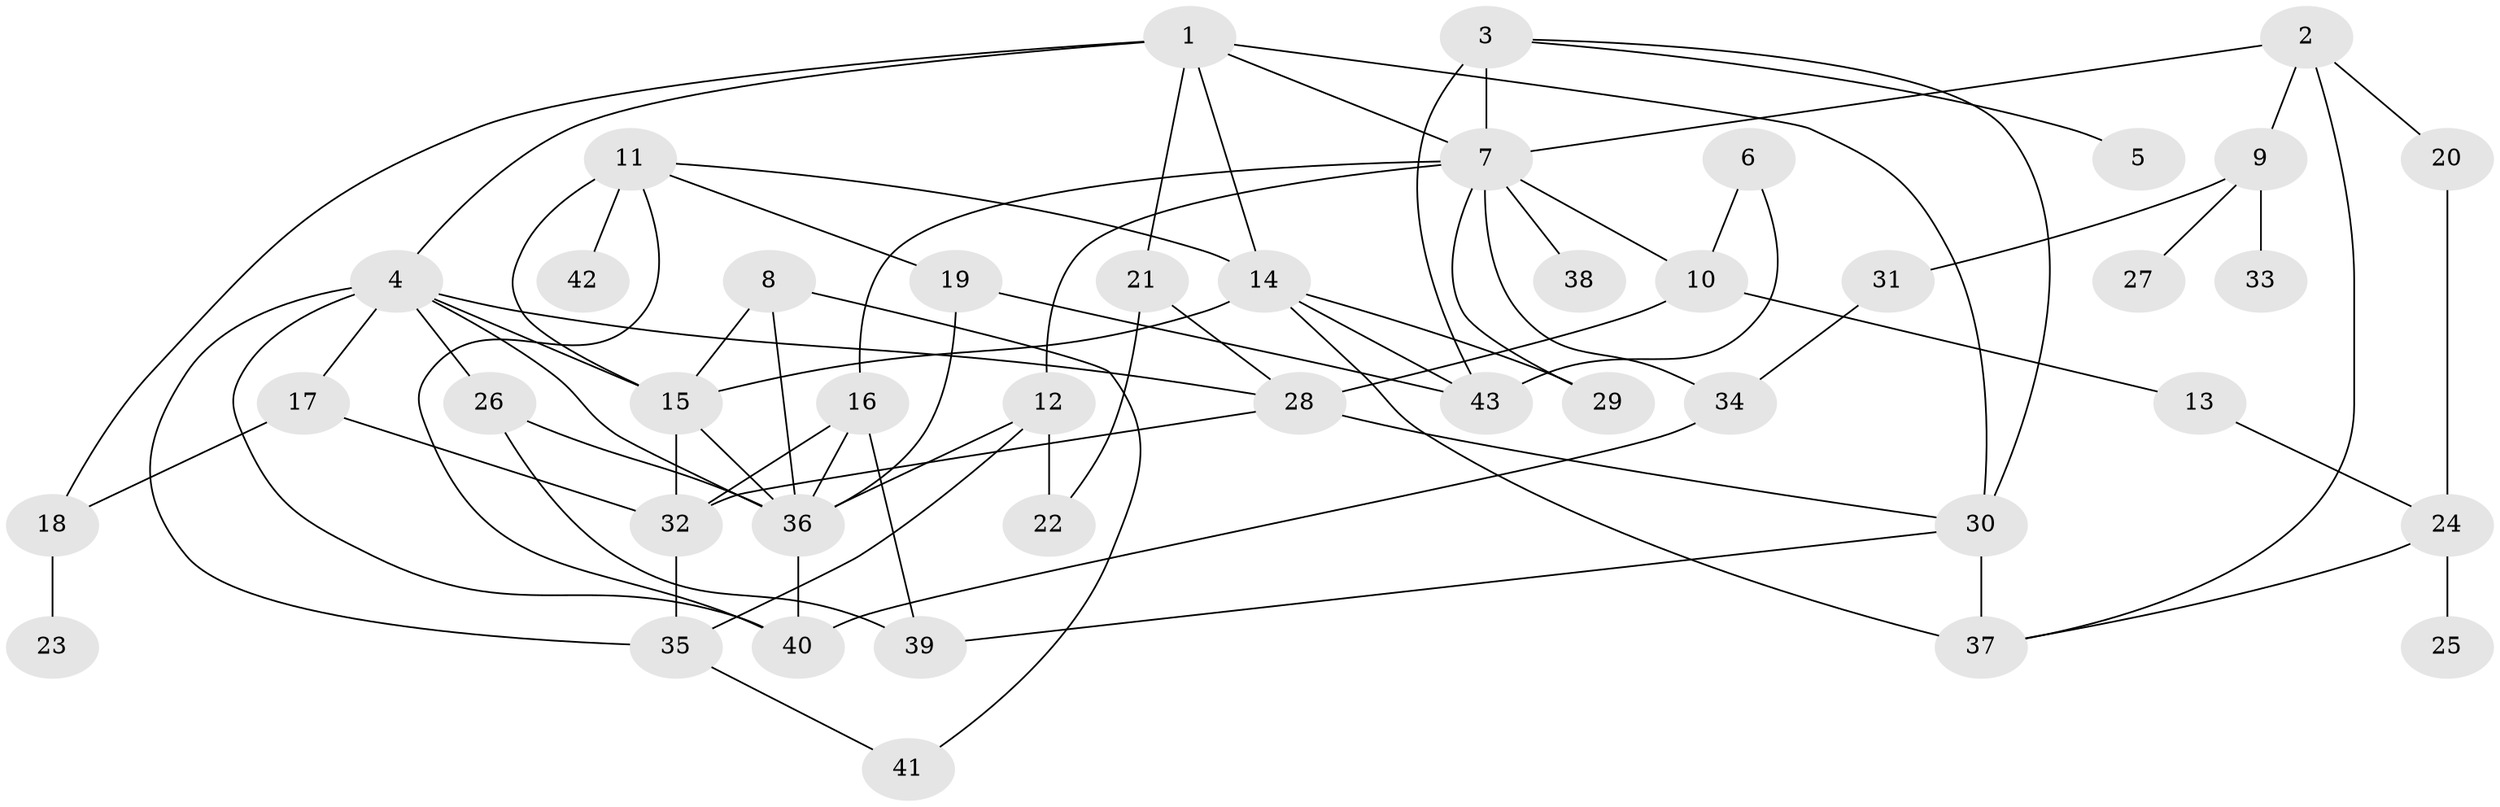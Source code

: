 // original degree distribution, {7: 0.02830188679245283, 9: 0.009433962264150943, 6: 0.03773584905660377, 4: 0.12264150943396226, 1: 0.25471698113207547, 3: 0.24528301886792453, 2: 0.25471698113207547, 5: 0.04716981132075472}
// Generated by graph-tools (version 1.1) at 2025/36/03/04/25 23:36:03]
// undirected, 43 vertices, 76 edges
graph export_dot {
  node [color=gray90,style=filled];
  1;
  2;
  3;
  4;
  5;
  6;
  7;
  8;
  9;
  10;
  11;
  12;
  13;
  14;
  15;
  16;
  17;
  18;
  19;
  20;
  21;
  22;
  23;
  24;
  25;
  26;
  27;
  28;
  29;
  30;
  31;
  32;
  33;
  34;
  35;
  36;
  37;
  38;
  39;
  40;
  41;
  42;
  43;
  1 -- 4 [weight=1.0];
  1 -- 7 [weight=1.0];
  1 -- 14 [weight=1.0];
  1 -- 18 [weight=1.0];
  1 -- 21 [weight=1.0];
  1 -- 30 [weight=1.0];
  2 -- 7 [weight=1.0];
  2 -- 9 [weight=1.0];
  2 -- 20 [weight=1.0];
  2 -- 37 [weight=1.0];
  3 -- 5 [weight=1.0];
  3 -- 7 [weight=2.0];
  3 -- 30 [weight=1.0];
  3 -- 43 [weight=1.0];
  4 -- 15 [weight=1.0];
  4 -- 17 [weight=1.0];
  4 -- 26 [weight=1.0];
  4 -- 28 [weight=1.0];
  4 -- 35 [weight=1.0];
  4 -- 36 [weight=1.0];
  4 -- 40 [weight=1.0];
  6 -- 10 [weight=1.0];
  6 -- 43 [weight=1.0];
  7 -- 10 [weight=1.0];
  7 -- 12 [weight=1.0];
  7 -- 16 [weight=1.0];
  7 -- 29 [weight=1.0];
  7 -- 34 [weight=1.0];
  7 -- 38 [weight=1.0];
  8 -- 15 [weight=1.0];
  8 -- 36 [weight=1.0];
  8 -- 41 [weight=1.0];
  9 -- 27 [weight=1.0];
  9 -- 31 [weight=1.0];
  9 -- 33 [weight=1.0];
  10 -- 13 [weight=1.0];
  10 -- 28 [weight=1.0];
  11 -- 14 [weight=1.0];
  11 -- 15 [weight=1.0];
  11 -- 19 [weight=1.0];
  11 -- 40 [weight=1.0];
  11 -- 42 [weight=2.0];
  12 -- 22 [weight=1.0];
  12 -- 35 [weight=2.0];
  12 -- 36 [weight=1.0];
  13 -- 24 [weight=1.0];
  14 -- 15 [weight=1.0];
  14 -- 29 [weight=1.0];
  14 -- 37 [weight=1.0];
  14 -- 43 [weight=1.0];
  15 -- 32 [weight=1.0];
  15 -- 36 [weight=1.0];
  16 -- 32 [weight=1.0];
  16 -- 36 [weight=1.0];
  16 -- 39 [weight=1.0];
  17 -- 18 [weight=1.0];
  17 -- 32 [weight=1.0];
  18 -- 23 [weight=2.0];
  19 -- 36 [weight=1.0];
  19 -- 43 [weight=1.0];
  20 -- 24 [weight=1.0];
  21 -- 22 [weight=1.0];
  21 -- 28 [weight=1.0];
  24 -- 25 [weight=1.0];
  24 -- 37 [weight=1.0];
  26 -- 36 [weight=1.0];
  26 -- 39 [weight=1.0];
  28 -- 30 [weight=1.0];
  28 -- 32 [weight=1.0];
  30 -- 37 [weight=2.0];
  30 -- 39 [weight=1.0];
  31 -- 34 [weight=1.0];
  32 -- 35 [weight=1.0];
  34 -- 40 [weight=1.0];
  35 -- 41 [weight=1.0];
  36 -- 40 [weight=2.0];
}
